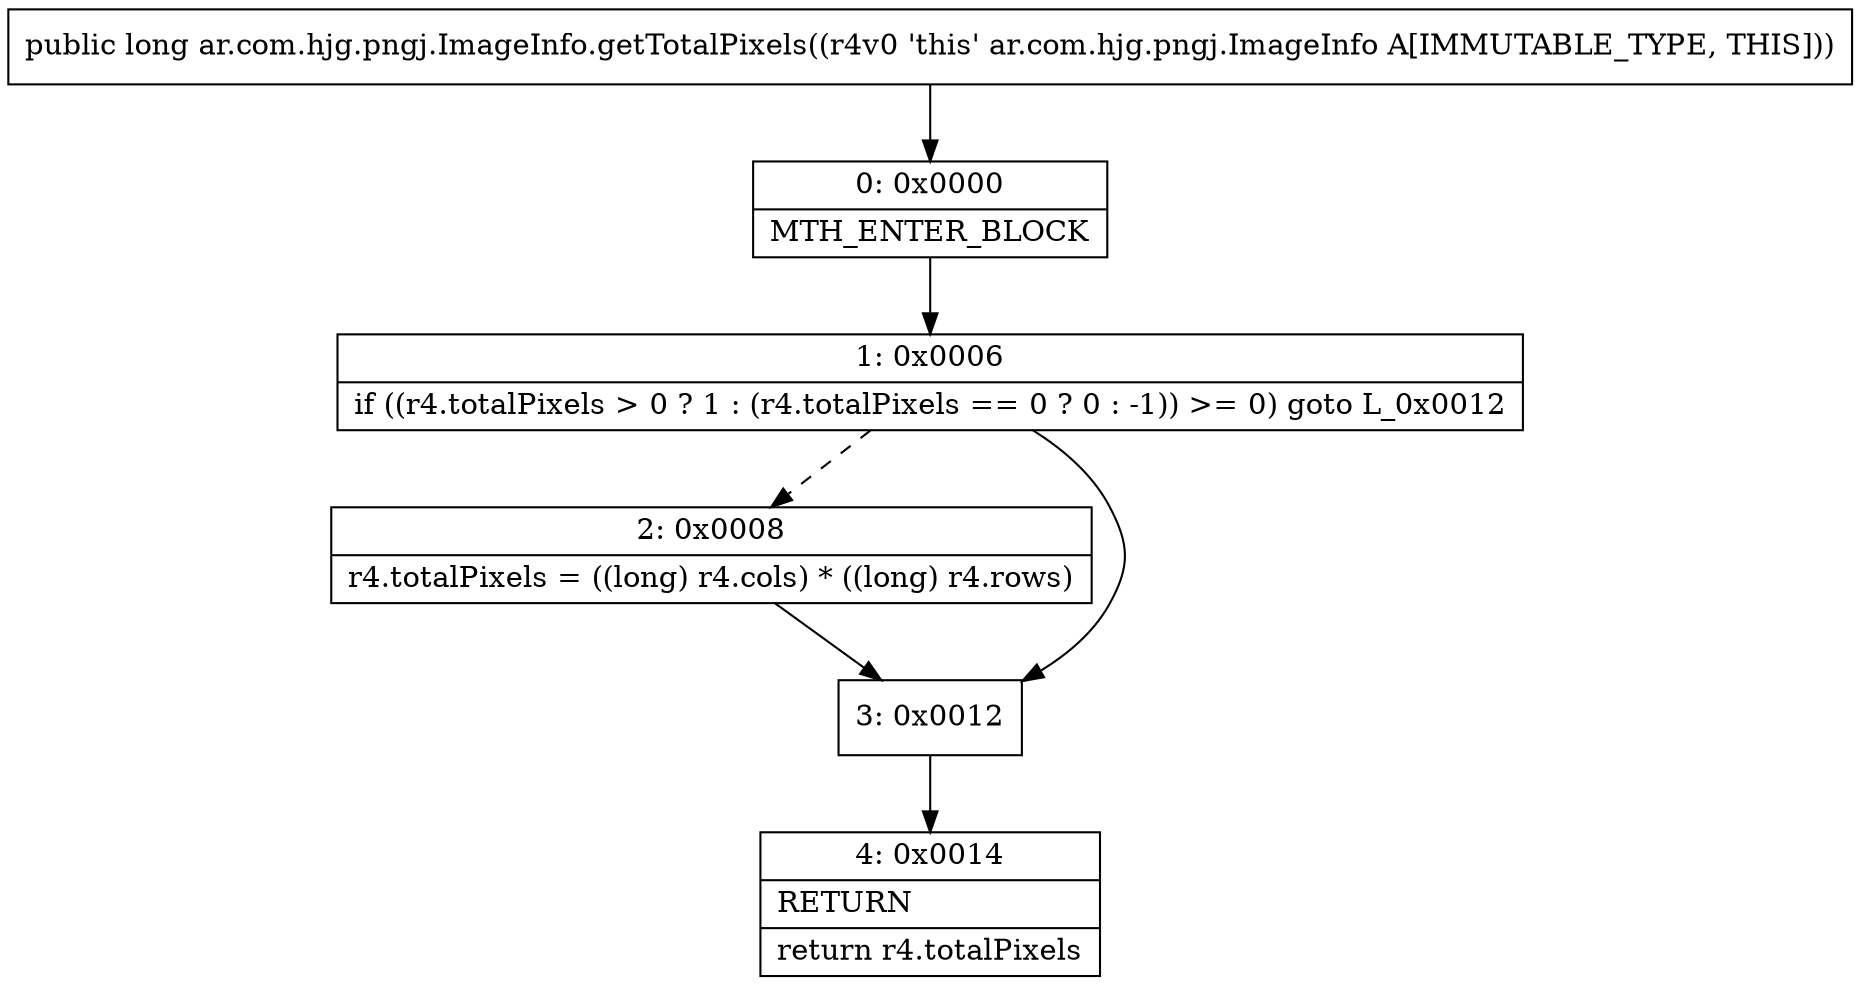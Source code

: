 digraph "CFG forar.com.hjg.pngj.ImageInfo.getTotalPixels()J" {
Node_0 [shape=record,label="{0\:\ 0x0000|MTH_ENTER_BLOCK\l}"];
Node_1 [shape=record,label="{1\:\ 0x0006|if ((r4.totalPixels \> 0 ? 1 : (r4.totalPixels == 0 ? 0 : \-1)) \>= 0) goto L_0x0012\l}"];
Node_2 [shape=record,label="{2\:\ 0x0008|r4.totalPixels = ((long) r4.cols) * ((long) r4.rows)\l}"];
Node_3 [shape=record,label="{3\:\ 0x0012}"];
Node_4 [shape=record,label="{4\:\ 0x0014|RETURN\l|return r4.totalPixels\l}"];
MethodNode[shape=record,label="{public long ar.com.hjg.pngj.ImageInfo.getTotalPixels((r4v0 'this' ar.com.hjg.pngj.ImageInfo A[IMMUTABLE_TYPE, THIS])) }"];
MethodNode -> Node_0;
Node_0 -> Node_1;
Node_1 -> Node_2[style=dashed];
Node_1 -> Node_3;
Node_2 -> Node_3;
Node_3 -> Node_4;
}

